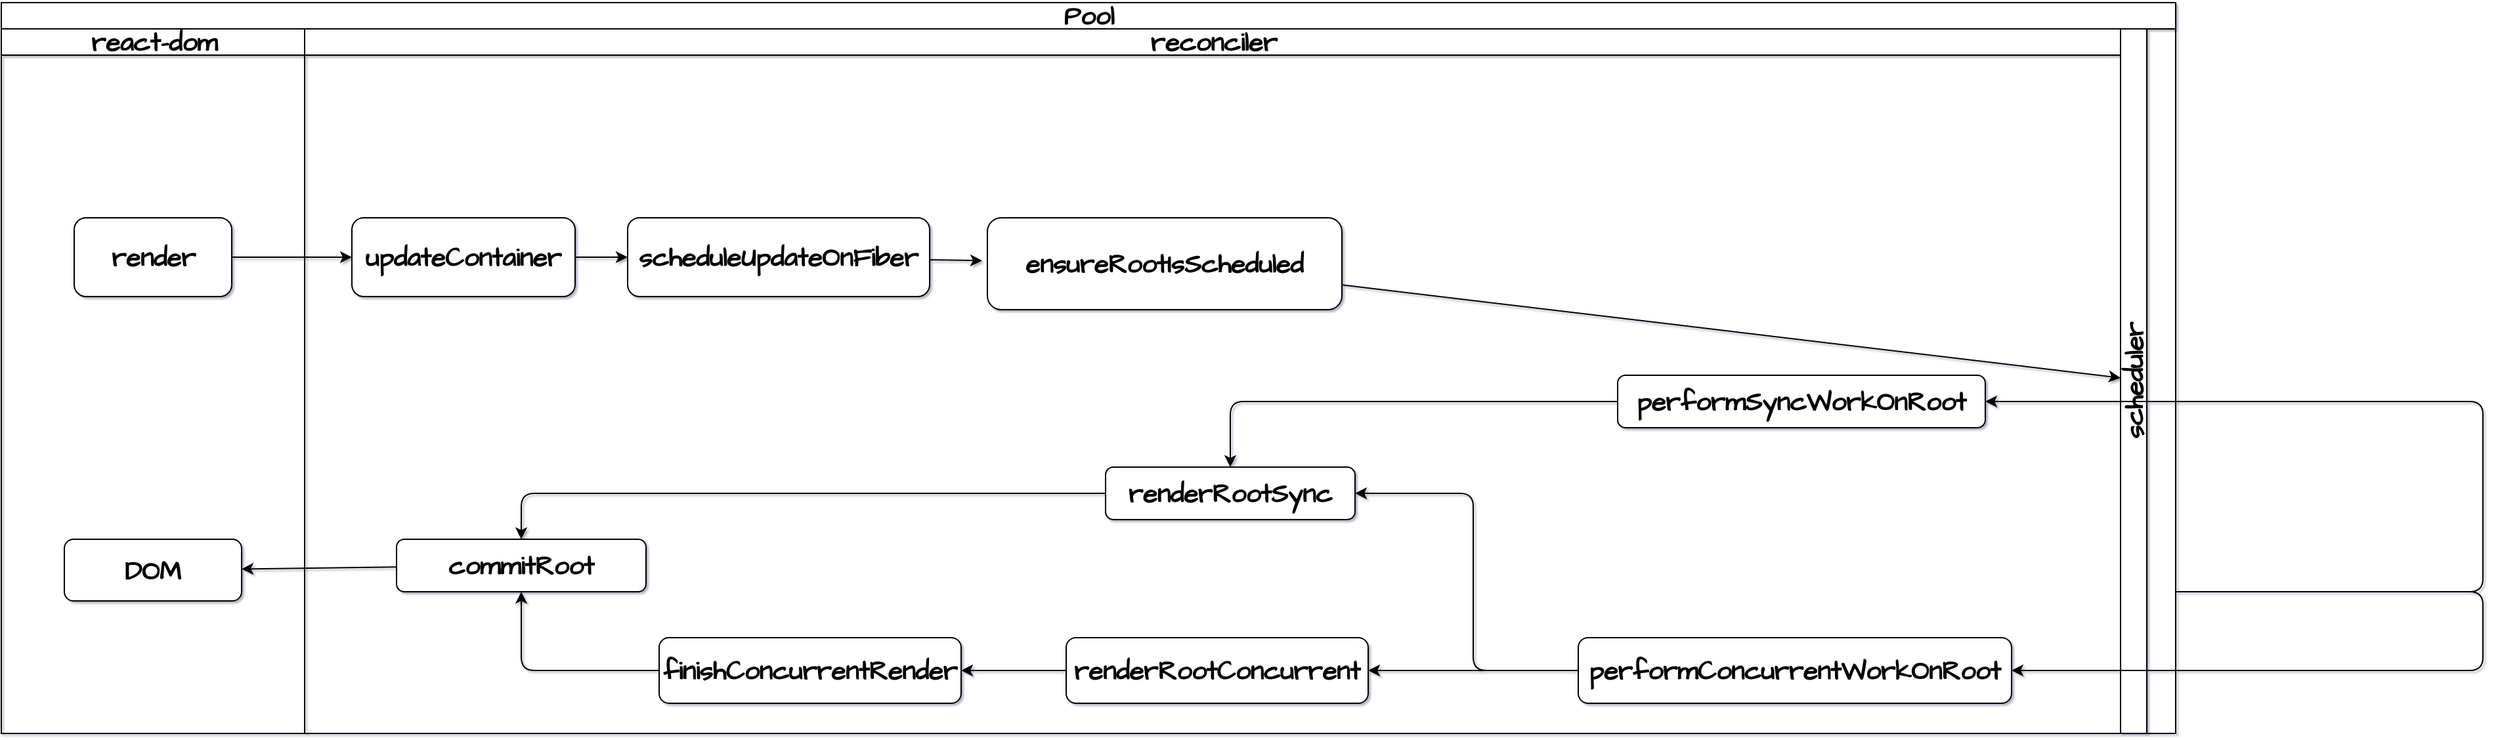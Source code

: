 <mxfile>
    <diagram id="7swtnyM_2RYbr8LYSM_w" name="Page-1">
        <mxGraphModel dx="2287" dy="809" grid="0" gridSize="10" guides="1" tooltips="1" connect="1" arrows="1" fold="1" page="1" pageScale="1" pageWidth="1169" pageHeight="827" background="#ffffff" math="0" shadow="1">
            <root>
                <mxCell id="0"/>
                <mxCell id="1" parent="0"/>
                <mxCell id="5" value="Pool" style="swimlane;childLayout=stackLayout;resizeParent=1;resizeParentMax=0;startSize=20;html=1;hachureGap=4;fontFamily=Architects Daughter;fontSource=https%3A%2F%2Ffonts.googleapis.com%2Fcss%3Ffamily%3DArchitects%2BDaughter;fontSize=20;strokeColor=#000000;shadow=0;fillColor=#FFFFFF;fontColor=#000000;fontStyle=1;labelBackgroundColor=none;" parent="1" vertex="1">
                    <mxGeometry x="-220" y="240" width="1656" height="557" as="geometry"/>
                </mxCell>
                <mxCell id="6" value="react-dom" style="swimlane;startSize=20;html=1;hachureGap=4;fontFamily=Architects Daughter;fontSource=https%3A%2F%2Ffonts.googleapis.com%2Fcss%3Ffamily%3DArchitects%2BDaughter;fontSize=20;strokeColor=#000000;shadow=0;fillColor=#FFFFFF;fontColor=#000000;fontStyle=1;labelBackgroundColor=none;" parent="5" vertex="1">
                    <mxGeometry y="20" width="231" height="537" as="geometry">
                        <mxRectangle y="20" width="42" height="537" as="alternateBounds"/>
                    </mxGeometry>
                </mxCell>
                <mxCell id="2" value="render" style="rounded=1;whiteSpace=wrap;html=1;hachureGap=4;fontFamily=Architects Daughter;fontSource=https%3A%2F%2Ffonts.googleapis.com%2Fcss%3Ffamily%3DArchitects%2BDaughter;fontSize=20;strokeColor=#000000;shadow=0;fillColor=#FFFFFF;fontColor=#000000;fontStyle=1;labelBackgroundColor=none;" parent="6" vertex="1">
                    <mxGeometry x="55.5" y="144" width="120" height="60" as="geometry"/>
                </mxCell>
                <mxCell id="48" value="DOM" style="rounded=1;whiteSpace=wrap;html=1;hachureGap=4;fontFamily=Architects Daughter;fontSource=https%3A%2F%2Ffonts.googleapis.com%2Fcss%3Ffamily%3DArchitects%2BDaughter;fontSize=20;strokeColor=#000000;shadow=0;fillColor=#FFFFFF;fontColor=#000000;fontStyle=1;labelBackgroundColor=none;" vertex="1" parent="6">
                    <mxGeometry x="48" y="389" width="135" height="47" as="geometry"/>
                </mxCell>
                <mxCell id="4" value="" style="edgeStyle=none;hachureGap=4;html=1;fontFamily=Architects Daughter;fontSource=https%3A%2F%2Ffonts.googleapis.com%2Fcss%3Ffamily%3DArchitects%2BDaughter;fontSize=20;strokeColor=#000000;shadow=0;fillColor=#FFFFFF;fontColor=#000000;fontStyle=1;labelBackgroundColor=none;" parent="5" source="2" target="3" edge="1">
                    <mxGeometry relative="1" as="geometry"/>
                </mxCell>
                <mxCell id="15" value="" style="edgeStyle=none;hachureGap=4;html=1;fontFamily=Architects Daughter;fontSource=https%3A%2F%2Ffonts.googleapis.com%2Fcss%3Ffamily%3DArchitects%2BDaughter;fontSize=20;strokeColor=#000000;shadow=0;fillColor=#FFFFFF;fontColor=#000000;fontStyle=1;labelBackgroundColor=none;" parent="5" source="12" target="14" edge="1">
                    <mxGeometry relative="1" as="geometry"/>
                </mxCell>
                <mxCell id="7" value="reconciler" style="swimlane;startSize=20;html=1;hachureGap=4;fontFamily=Architects Daughter;fontSource=https%3A%2F%2Ffonts.googleapis.com%2Fcss%3Ffamily%3DArchitects%2BDaughter;fontSize=20;strokeColor=#000000;shadow=0;fillColor=#FFFFFF;fontColor=#000000;fontStyle=1;labelBackgroundColor=none;" parent="5" vertex="1">
                    <mxGeometry x="231" y="20" width="1383" height="537" as="geometry">
                        <mxRectangle x="42" y="20" width="42" height="537" as="alternateBounds"/>
                    </mxGeometry>
                </mxCell>
                <mxCell id="11" value="" style="edgeStyle=none;hachureGap=4;html=1;fontFamily=Architects Daughter;fontSource=https%3A%2F%2Ffonts.googleapis.com%2Fcss%3Ffamily%3DArchitects%2BDaughter;fontSize=20;strokeColor=#000000;shadow=0;fillColor=#FFFFFF;fontColor=#000000;fontStyle=1;labelBackgroundColor=none;" parent="7" source="3" target="10" edge="1">
                    <mxGeometry relative="1" as="geometry"/>
                </mxCell>
                <mxCell id="3" value="updateContainer" style="rounded=1;whiteSpace=wrap;html=1;hachureGap=4;fontFamily=Architects Daughter;fontSource=https%3A%2F%2Ffonts.googleapis.com%2Fcss%3Ffamily%3DArchitects%2BDaughter;fontSize=20;strokeColor=#000000;shadow=0;fillColor=#FFFFFF;fontColor=#000000;fontStyle=1;labelBackgroundColor=none;" parent="7" vertex="1">
                    <mxGeometry x="36.0" y="144" width="170" height="60" as="geometry"/>
                </mxCell>
                <mxCell id="10" value="scheduleUpdateOnFiber" style="rounded=1;whiteSpace=wrap;html=1;hachureGap=4;fontFamily=Architects Daughter;fontSource=https%3A%2F%2Ffonts.googleapis.com%2Fcss%3Ffamily%3DArchitects%2BDaughter;fontSize=20;strokeColor=#000000;shadow=0;fillColor=#FFFFFF;fontColor=#000000;fontStyle=1;labelBackgroundColor=none;" parent="7" vertex="1">
                    <mxGeometry x="246" y="144" width="230" height="60" as="geometry"/>
                </mxCell>
                <mxCell id="12" value="ensureRootIsScheduled" style="rounded=1;whiteSpace=wrap;html=1;hachureGap=4;fontFamily=Architects Daughter;fontSource=https%3A%2F%2Ffonts.googleapis.com%2Fcss%3Ffamily%3DArchitects%2BDaughter;fontSize=20;strokeColor=#000000;shadow=0;fillColor=#FFFFFF;fontColor=#000000;fontStyle=1;labelBackgroundColor=none;" parent="7" vertex="1">
                    <mxGeometry x="520" y="144" width="270" height="70" as="geometry"/>
                </mxCell>
                <mxCell id="13" value="" style="edgeStyle=none;hachureGap=4;html=1;fontFamily=Architects Daughter;fontSource=https%3A%2F%2Ffonts.googleapis.com%2Fcss%3Ffamily%3DArchitects%2BDaughter;fontSize=20;strokeColor=#000000;shadow=0;fillColor=#FFFFFF;fontColor=#000000;fontStyle=1;labelBackgroundColor=none;" parent="7" source="10" edge="1">
                    <mxGeometry relative="1" as="geometry">
                        <mxPoint x="516" y="176.672" as="targetPoint"/>
                    </mxGeometry>
                </mxCell>
                <mxCell id="39" value="" style="edgeStyle=orthogonalEdgeStyle;hachureGap=4;html=1;fontFamily=Architects Daughter;fontSource=https%3A%2F%2Ffonts.googleapis.com%2Fcss%3Ffamily%3DArchitects%2BDaughter;fontSize=20;entryX=0.5;entryY=0;entryDx=0;entryDy=0;strokeColor=#000000;shadow=0;fillColor=#FFFFFF;fontColor=#000000;fontStyle=1;labelBackgroundColor=none;" parent="7" source="34" target="38" edge="1">
                    <mxGeometry relative="1" as="geometry">
                        <mxPoint x="111" y="334" as="targetPoint"/>
                    </mxGeometry>
                </mxCell>
                <mxCell id="34" value="performSyncWorkOnRoot" style="rounded=1;whiteSpace=wrap;html=1;hachureGap=4;fontFamily=Architects Daughter;fontSource=https%3A%2F%2Ffonts.googleapis.com%2Fcss%3Ffamily%3DArchitects%2BDaughter;fontSize=20;strokeColor=#000000;shadow=0;fillColor=#FFFFFF;fontColor=#000000;fontStyle=1;labelBackgroundColor=none;" parent="7" vertex="1">
                    <mxGeometry x="1000" y="264" width="280" height="40" as="geometry"/>
                </mxCell>
                <mxCell id="41" value="" style="edgeStyle=orthogonalEdgeStyle;hachureGap=4;html=1;fontFamily=Architects Daughter;fontSource=https%3A%2F%2Ffonts.googleapis.com%2Fcss%3Ffamily%3DArchitects%2BDaughter;fontSize=20;exitX=0;exitY=0.5;exitDx=0;exitDy=0;entryX=1;entryY=0.5;entryDx=0;entryDy=0;strokeColor=#000000;shadow=0;fillColor=#FFFFFF;fontColor=#000000;fontStyle=1;labelBackgroundColor=none;" parent="7" source="35" target="40" edge="1">
                    <mxGeometry relative="1" as="geometry">
                        <mxPoint x="216" y="489" as="targetPoint"/>
                        <Array as="points">
                            <mxPoint x="920" y="489"/>
                            <mxPoint x="920" y="489"/>
                        </Array>
                    </mxGeometry>
                </mxCell>
                <mxCell id="42" style="edgeStyle=orthogonalEdgeStyle;hachureGap=4;html=1;entryX=1;entryY=0.5;entryDx=0;entryDy=0;fontFamily=Architects Daughter;fontSource=https%3A%2F%2Ffonts.googleapis.com%2Fcss%3Ffamily%3DArchitects%2BDaughter;fontSize=20;exitX=0;exitY=0.5;exitDx=0;exitDy=0;strokeColor=#000000;shadow=0;fillColor=#FFFFFF;fontColor=#000000;fontStyle=1;labelBackgroundColor=none;" parent="7" source="35" target="38" edge="1">
                    <mxGeometry relative="1" as="geometry">
                        <mxPoint x="206" y="354" as="targetPoint"/>
                        <Array as="points">
                            <mxPoint x="890" y="489"/>
                            <mxPoint x="890" y="354"/>
                        </Array>
                    </mxGeometry>
                </mxCell>
                <mxCell id="35" value="performConcurrentWorkOnRoot" style="rounded=1;whiteSpace=wrap;html=1;hachureGap=4;fontFamily=Architects Daughter;fontSource=https%3A%2F%2Ffonts.googleapis.com%2Fcss%3Ffamily%3DArchitects%2BDaughter;fontSize=20;strokeColor=#000000;shadow=0;fillColor=#FFFFFF;fontColor=#000000;fontStyle=1;labelBackgroundColor=none;" parent="7" vertex="1">
                    <mxGeometry x="970" y="464" width="330" height="50" as="geometry"/>
                </mxCell>
                <mxCell id="44" value="" style="edgeStyle=orthogonalEdgeStyle;hachureGap=4;html=1;fontFamily=Architects Daughter;fontSource=https%3A%2F%2Ffonts.googleapis.com%2Fcss%3Ffamily%3DArchitects%2BDaughter;fontSize=20;strokeColor=#000000;shadow=0;fillColor=#FFFFFF;fontColor=#000000;fontStyle=1;labelBackgroundColor=none;" parent="7" source="38" target="43" edge="1">
                    <mxGeometry relative="1" as="geometry"/>
                </mxCell>
                <mxCell id="38" value="renderRootSync" style="rounded=1;whiteSpace=wrap;html=1;hachureGap=4;fontFamily=Architects Daughter;fontSource=https%3A%2F%2Ffonts.googleapis.com%2Fcss%3Ffamily%3DArchitects%2BDaughter;fontSize=20;strokeColor=#000000;shadow=0;fillColor=#FFFFFF;fontColor=#000000;fontStyle=1;labelBackgroundColor=none;" parent="7" vertex="1">
                    <mxGeometry x="610" y="334" width="190" height="40" as="geometry"/>
                </mxCell>
                <mxCell id="46" value="" style="edgeStyle=orthogonalEdgeStyle;hachureGap=4;html=1;fontFamily=Architects Daughter;fontSource=https%3A%2F%2Ffonts.googleapis.com%2Fcss%3Ffamily%3DArchitects%2BDaughter;fontSize=20;strokeColor=#000000;shadow=0;fillColor=#FFFFFF;fontColor=#000000;fontStyle=1;labelBackgroundColor=none;" parent="7" source="40" target="45" edge="1">
                    <mxGeometry relative="1" as="geometry"/>
                </mxCell>
                <mxCell id="40" value="renderRootConcurrent" style="rounded=1;whiteSpace=wrap;html=1;hachureGap=4;fontFamily=Architects Daughter;fontSource=https%3A%2F%2Ffonts.googleapis.com%2Fcss%3Ffamily%3DArchitects%2BDaughter;fontSize=20;strokeColor=#000000;shadow=0;fillColor=#FFFFFF;fontColor=#000000;fontStyle=1;labelBackgroundColor=none;" parent="7" vertex="1">
                    <mxGeometry x="580" y="464" width="230" height="50" as="geometry"/>
                </mxCell>
                <mxCell id="43" value="commitRoot" style="rounded=1;whiteSpace=wrap;html=1;hachureGap=4;fontFamily=Architects Daughter;fontSource=https%3A%2F%2Ffonts.googleapis.com%2Fcss%3Ffamily%3DArchitects%2BDaughter;fontSize=20;strokeColor=#000000;shadow=0;fillColor=#FFFFFF;fontColor=#000000;fontStyle=1;labelBackgroundColor=none;" parent="7" vertex="1">
                    <mxGeometry x="70" y="389" width="190" height="40" as="geometry"/>
                </mxCell>
                <mxCell id="47" style="edgeStyle=orthogonalEdgeStyle;hachureGap=4;html=1;entryX=0.5;entryY=1;entryDx=0;entryDy=0;fontFamily=Architects Daughter;fontSource=https%3A%2F%2Ffonts.googleapis.com%2Fcss%3Ffamily%3DArchitects%2BDaughter;fontSize=20;strokeColor=#000000;shadow=0;fillColor=#FFFFFF;fontColor=#000000;fontStyle=1;labelBackgroundColor=none;" parent="7" source="45" target="43" edge="1">
                    <mxGeometry relative="1" as="geometry"/>
                </mxCell>
                <mxCell id="45" value="finishConcurrentRender" style="rounded=1;whiteSpace=wrap;html=1;hachureGap=4;fontFamily=Architects Daughter;fontSource=https%3A%2F%2Ffonts.googleapis.com%2Fcss%3Ffamily%3DArchitects%2BDaughter;fontSize=20;strokeColor=#000000;shadow=0;fillColor=#FFFFFF;fontColor=#000000;fontStyle=1;labelBackgroundColor=none;" parent="7" vertex="1">
                    <mxGeometry x="270" y="464" width="230" height="50" as="geometry"/>
                </mxCell>
                <mxCell id="8" value="scheduler" style="swimlane;startSize=20;html=1;hachureGap=4;fontFamily=Architects Daughter;fontSource=https%3A%2F%2Ffonts.googleapis.com%2Fcss%3Ffamily%3DArchitects%2BDaughter;fontSize=20;strokeColor=#000000;shadow=0;fillColor=#FFFFFF;fontColor=#000000;fontStyle=1;labelBackgroundColor=none;" parent="5" vertex="1" collapsed="1">
                    <mxGeometry x="1614" y="20" width="42" height="537" as="geometry">
                        <mxRectangle x="84" y="20" width="1127" height="537" as="alternateBounds"/>
                    </mxGeometry>
                </mxCell>
                <mxCell id="23" value="" style="edgeStyle=none;hachureGap=4;html=1;fontFamily=Architects Daughter;fontSource=https%3A%2F%2Ffonts.googleapis.com%2Fcss%3Ffamily%3DArchitects%2BDaughter;fontSize=20;exitX=1;exitY=0.5;exitDx=0;exitDy=0;entryX=0;entryY=0.5;entryDx=0;entryDy=0;strokeColor=#000000;shadow=0;fillColor=#FFFFFF;fontColor=#000000;fontStyle=1;labelBackgroundColor=none;" parent="8" source="14" target="17" edge="1">
                    <mxGeometry relative="1" as="geometry">
                        <Array as="points">
                            <mxPoint x="290" y="174"/>
                            <mxPoint x="290" y="74"/>
                        </Array>
                    </mxGeometry>
                </mxCell>
                <mxCell id="25" value="" style="edgeStyle=none;hachureGap=4;html=1;fontFamily=Architects Daughter;fontSource=https%3A%2F%2Ffonts.googleapis.com%2Fcss%3Ffamily%3DArchitects%2BDaughter;fontSize=20;exitX=1;exitY=0.5;exitDx=0;exitDy=0;strokeColor=#000000;shadow=0;fillColor=#FFFFFF;fontColor=#000000;fontStyle=1;labelBackgroundColor=none;" parent="8" source="14" target="24" edge="1">
                    <mxGeometry relative="1" as="geometry">
                        <Array as="points">
                            <mxPoint x="290" y="174"/>
                            <mxPoint x="300" y="274"/>
                        </Array>
                    </mxGeometry>
                </mxCell>
                <mxCell id="14" value="scheduleCallback" style="rounded=1;whiteSpace=wrap;html=1;hachureGap=4;fontFamily=Architects Daughter;fontSource=https%3A%2F%2Ffonts.googleapis.com%2Fcss%3Ffamily%3DArchitects%2BDaughter;fontSize=20;strokeColor=#000000;shadow=0;fillColor=#FFFFFF;fontColor=#000000;fontStyle=1;labelBackgroundColor=none;" parent="8" vertex="1">
                    <mxGeometry x="50" y="144" width="190" height="60" as="geometry"/>
                </mxCell>
                <mxCell id="27" value="" style="edgeStyle=none;hachureGap=4;html=1;fontFamily=Architects Daughter;fontSource=https%3A%2F%2Ffonts.googleapis.com%2Fcss%3Ffamily%3DArchitects%2BDaughter;fontSize=20;exitX=1;exitY=0.5;exitDx=0;exitDy=0;strokeColor=#000000;shadow=0;fillColor=#FFFFFF;fontColor=#000000;fontStyle=1;labelBackgroundColor=none;" parent="8" source="17" target="26" edge="1">
                    <mxGeometry relative="1" as="geometry">
                        <Array as="points">
                            <mxPoint x="680" y="74"/>
                            <mxPoint x="680" y="184"/>
                        </Array>
                    </mxGeometry>
                </mxCell>
                <mxCell id="17" value="requestHostCallback" style="rounded=1;whiteSpace=wrap;html=1;hachureGap=4;fontFamily=Architects Daughter;fontSource=https%3A%2F%2Ffonts.googleapis.com%2Fcss%3Ffamily%3DArchitects%2BDaughter;fontSize=20;strokeColor=#000000;shadow=0;fillColor=#FFFFFF;fontColor=#000000;fontStyle=1;labelBackgroundColor=none;" parent="8" vertex="1">
                    <mxGeometry x="340" y="44" width="210" height="60" as="geometry"/>
                </mxCell>
                <mxCell id="28" style="edgeStyle=none;hachureGap=4;html=1;entryX=0;entryY=0.5;entryDx=0;entryDy=0;fontFamily=Architects Daughter;fontSource=https%3A%2F%2Ffonts.googleapis.com%2Fcss%3Ffamily%3DArchitects%2BDaughter;fontSize=20;strokeColor=#000000;shadow=0;fillColor=#FFFFFF;fontColor=#000000;fontStyle=1;labelBackgroundColor=none;" parent="8" source="24" target="26" edge="1">
                    <mxGeometry relative="1" as="geometry">
                        <Array as="points">
                            <mxPoint x="680" y="274"/>
                            <mxPoint x="680" y="184"/>
                        </Array>
                    </mxGeometry>
                </mxCell>
                <mxCell id="24" value="requestHostTimeout" style="rounded=1;whiteSpace=wrap;html=1;hachureGap=4;fontFamily=Architects Daughter;fontSource=https%3A%2F%2Ffonts.googleapis.com%2Fcss%3Ffamily%3DArchitects%2BDaughter;fontSize=20;strokeColor=#000000;shadow=0;fillColor=#FFFFFF;fontColor=#000000;fontStyle=1;labelBackgroundColor=none;" parent="8" vertex="1">
                    <mxGeometry x="340" y="254" width="190" height="60" as="geometry"/>
                </mxCell>
                <mxCell id="26" value="performWorkUntilDeadline" style="rounded=1;whiteSpace=wrap;html=1;hachureGap=4;fontFamily=Architects Daughter;fontSource=https%3A%2F%2Ffonts.googleapis.com%2Fcss%3Ffamily%3DArchitects%2BDaughter;fontSize=20;strokeColor=#000000;shadow=0;fillColor=#FFFFFF;fontColor=#000000;fontStyle=1;labelBackgroundColor=none;" parent="8" vertex="1">
                    <mxGeometry x="730" y="154" width="310" height="60" as="geometry"/>
                </mxCell>
                <mxCell id="30" value="" style="edgeStyle=none;hachureGap=4;html=1;fontFamily=Architects Daughter;fontSource=https%3A%2F%2Ffonts.googleapis.com%2Fcss%3Ffamily%3DArchitects%2BDaughter;fontSize=20;entryX=0.5;entryY=0;entryDx=0;entryDy=0;strokeColor=#000000;shadow=0;fillColor=#FFFFFF;fontColor=#000000;fontStyle=1;labelBackgroundColor=none;" parent="8" source="26" target="32" edge="1">
                    <mxGeometry relative="1" as="geometry">
                        <mxPoint x="1100" y="184" as="targetPoint"/>
                    </mxGeometry>
                </mxCell>
                <mxCell id="32" value="workloop" style="ellipse;shape=doubleEllipse;whiteSpace=wrap;html=1;aspect=fixed;hachureGap=4;fontFamily=Architects Daughter;fontSource=https%3A%2F%2Ffonts.googleapis.com%2Fcss%3Ffamily%3DArchitects%2BDaughter;fontSize=20;strokeColor=#000000;shadow=0;fillColor=#FFFFFF;fontColor=#000000;fontStyle=1;labelBackgroundColor=none;" parent="8" vertex="1">
                    <mxGeometry x="820" y="364" width="130" height="130" as="geometry"/>
                </mxCell>
                <mxCell id="33" style="edgeStyle=orthogonalEdgeStyle;hachureGap=4;html=1;fontFamily=Architects Daughter;fontSource=https%3A%2F%2Ffonts.googleapis.com%2Fcss%3Ffamily%3DArchitects%2BDaughter;fontSize=20;entryX=1;entryY=0.5;entryDx=0;entryDy=0;strokeColor=#000000;shadow=0;fillColor=#FFFFFF;fontColor=#000000;fontStyle=1;labelBackgroundColor=none;" parent="5" source="32" target="34" edge="1">
                    <mxGeometry relative="1" as="geometry">
                        <mxPoint x="820" y="384" as="targetPoint"/>
                        <Array as="points">
                            <mxPoint x="1890" y="449"/>
                            <mxPoint x="1890" y="304"/>
                        </Array>
                    </mxGeometry>
                </mxCell>
                <mxCell id="37" style="edgeStyle=orthogonalEdgeStyle;hachureGap=4;html=1;fontFamily=Architects Daughter;fontSource=https%3A%2F%2Ffonts.googleapis.com%2Fcss%3Ffamily%3DArchitects%2BDaughter;fontSize=20;strokeColor=#000000;shadow=0;fillColor=#FFFFFF;fontColor=#000000;fontStyle=1;labelBackgroundColor=none;" parent="5" source="32" target="35" edge="1">
                    <mxGeometry relative="1" as="geometry">
                        <mxPoint x="1240" y="524" as="targetPoint"/>
                        <Array as="points">
                            <mxPoint x="1890" y="449"/>
                            <mxPoint x="1890" y="509"/>
                        </Array>
                    </mxGeometry>
                </mxCell>
                <mxCell id="49" value="" style="edgeStyle=none;html=1;strokeColor=#000000;" edge="1" parent="5" source="43" target="48">
                    <mxGeometry relative="1" as="geometry"/>
                </mxCell>
            </root>
        </mxGraphModel>
    </diagram>
</mxfile>